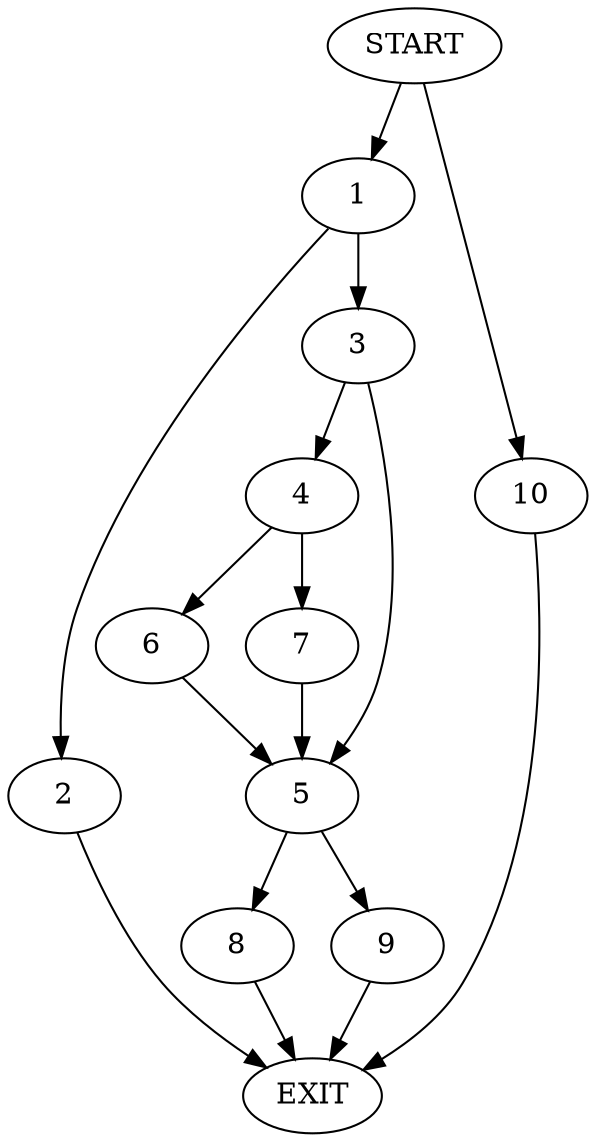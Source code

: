 digraph {
0 [label="START"]
11 [label="EXIT"]
0 -> 1
1 -> 2
1 -> 3
2 -> 11
3 -> 4
3 -> 5
4 -> 6
4 -> 7
5 -> 8
5 -> 9
7 -> 5
6 -> 5
9 -> 11
8 -> 11
0 -> 10
10 -> 11
}

